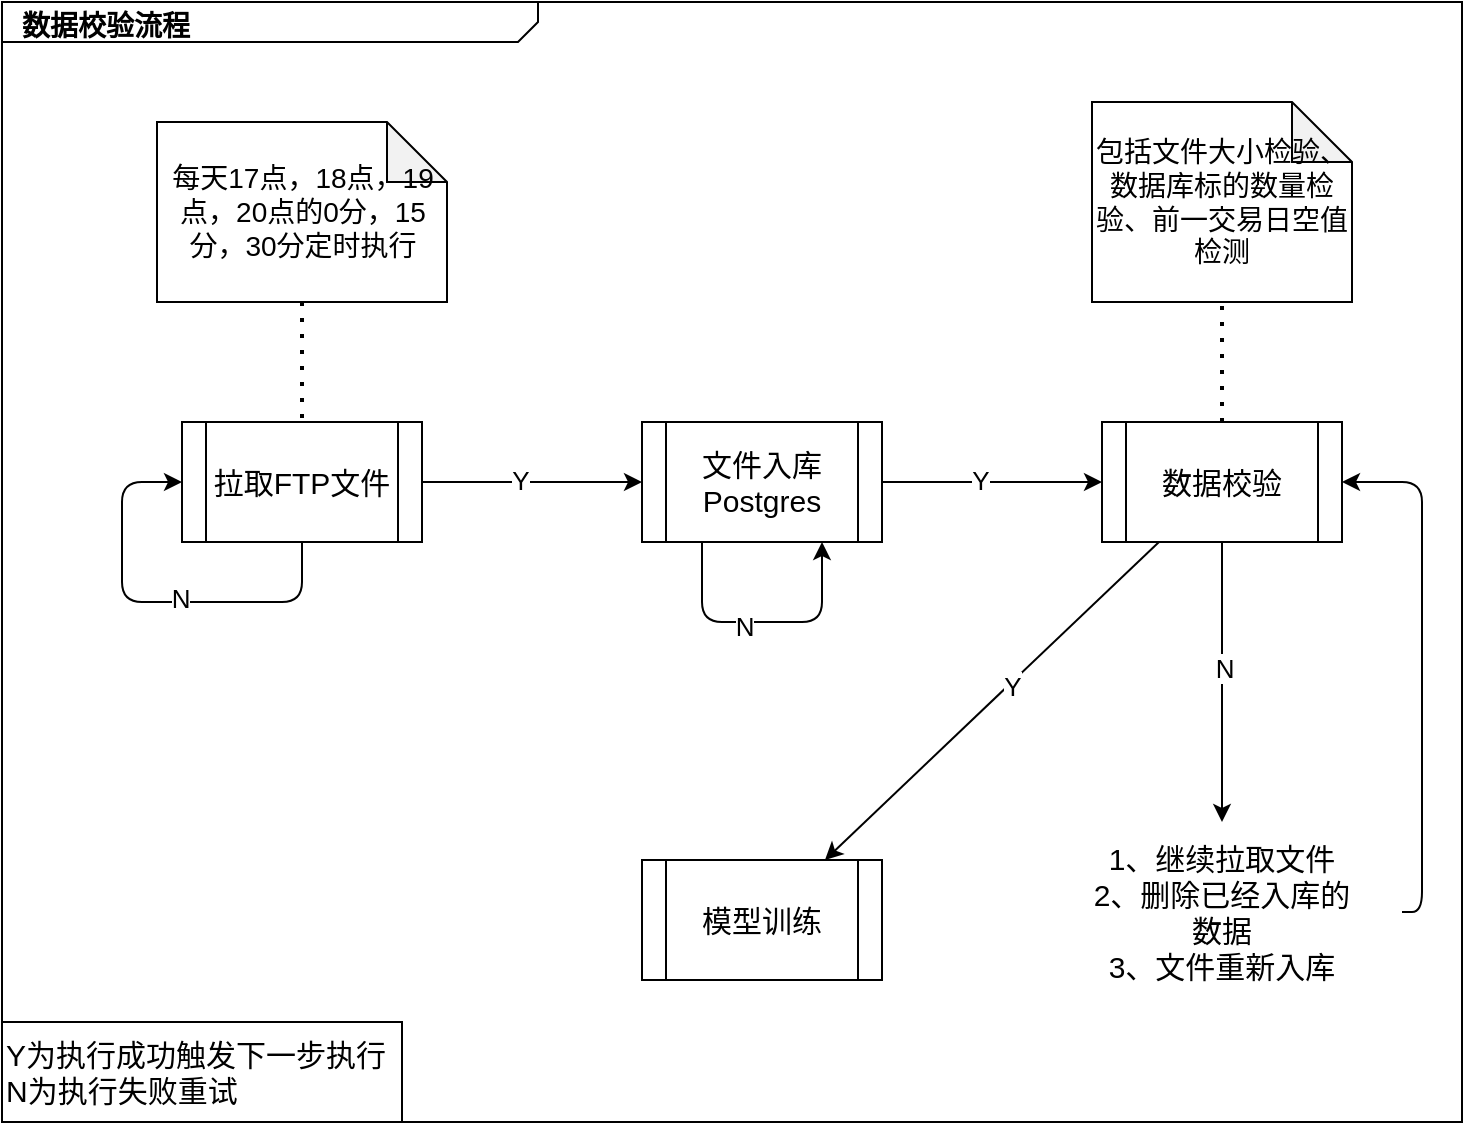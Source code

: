 <mxfile version="14.5.1" type="github">
  <diagram name="Page-1" id="929967ad-93f9-6ef4-fab6-5d389245f69c">
    <mxGraphModel dx="1442" dy="760" grid="1" gridSize="10" guides="1" tooltips="1" connect="1" arrows="1" fold="1" page="1" pageScale="1.5" pageWidth="1169" pageHeight="826" background="none" math="0" shadow="0">
      <root>
        <mxCell id="0" style=";html=1;" />
        <mxCell id="1" style=";html=1;" parent="0" />
        <mxCell id="1672d66443f91eb5-1" value="&lt;p style=&quot;margin: 4px 0px 0px 10px ; text-align: left ; font-size: 14px&quot;&gt;&lt;b&gt;&lt;font style=&quot;font-size: 14px&quot;&gt;数据校验流程&lt;/font&gt;&lt;/b&gt;&lt;/p&gt;&lt;p style=&quot;margin: 4px 0px 0px 10px ; text-align: left ; font-size: 14px&quot;&gt;&lt;b&gt;&lt;br&gt;&lt;/b&gt;&lt;/p&gt;" style="html=1;strokeWidth=1;shape=mxgraph.sysml.package;html=1;overflow=fill;whiteSpace=wrap;fillColor=none;gradientColor=none;fontSize=12;align=center;labelX=268.06;" parent="1" vertex="1">
          <mxGeometry x="320" y="160" width="730" height="560" as="geometry" />
        </mxCell>
        <mxCell id="1672d66443f91eb5-21" style="edgeStyle=none;rounded=0;html=1;dashed=1;endArrow=none;endFill=0;jettySize=auto;orthogonalLoop=1;" parent="1" target="1672d66443f91eb5-9" edge="1">
          <mxGeometry relative="1" as="geometry">
            <mxPoint x="1137.417" y="605" as="sourcePoint" />
          </mxGeometry>
        </mxCell>
        <mxCell id="1672d66443f91eb5-18" style="edgeStyle=orthogonalEdgeStyle;rounded=0;html=1;endArrow=circlePlus;endFill=0;jettySize=auto;orthogonalLoop=1;entryX=0.75;entryY=1;" parent="1" source="1672d66443f91eb5-9" edge="1">
          <mxGeometry relative="1" as="geometry">
            <Array as="points">
              <mxPoint x="1017" y="625" />
              <mxPoint x="757" y="625" />
            </Array>
            <mxPoint x="757" y="605" as="targetPoint" />
          </mxGeometry>
        </mxCell>
        <mxCell id="1672d66443f91eb5-22" style="edgeStyle=none;rounded=0;html=1;dashed=1;endArrow=none;endFill=0;jettySize=auto;orthogonalLoop=1;" parent="1" source="1672d66443f91eb5-9" edge="1">
          <mxGeometry relative="1" as="geometry">
            <mxPoint x="1017.0" y="425" as="targetPoint" />
          </mxGeometry>
        </mxCell>
        <mxCell id="YW8MqsATVoZjDShnHfKY-1" value="&lt;font style=&quot;font-size: 15px&quot;&gt;拉取FTP文件&lt;/font&gt;" style="shape=process;whiteSpace=wrap;html=1;backgroundOutline=1;" vertex="1" parent="1">
          <mxGeometry x="410" y="370" width="120" height="60" as="geometry" />
        </mxCell>
        <mxCell id="YW8MqsATVoZjDShnHfKY-3" value="" style="endArrow=classic;html=1;exitX=0.5;exitY=1;exitDx=0;exitDy=0;entryX=0;entryY=0.5;entryDx=0;entryDy=0;" edge="1" parent="1" source="YW8MqsATVoZjDShnHfKY-1" target="YW8MqsATVoZjDShnHfKY-1">
          <mxGeometry width="50" height="50" relative="1" as="geometry">
            <mxPoint x="770" y="650" as="sourcePoint" />
            <mxPoint x="820" y="600" as="targetPoint" />
            <Array as="points">
              <mxPoint x="470" y="460" />
              <mxPoint x="380" y="460" />
              <mxPoint x="380" y="400" />
            </Array>
          </mxGeometry>
        </mxCell>
        <mxCell id="YW8MqsATVoZjDShnHfKY-4" value="N" style="edgeLabel;html=1;align=center;verticalAlign=middle;resizable=0;points=[];fontSize=13;" vertex="1" connectable="0" parent="YW8MqsATVoZjDShnHfKY-3">
          <mxGeometry x="-0.129" y="-2" relative="1" as="geometry">
            <mxPoint as="offset" />
          </mxGeometry>
        </mxCell>
        <mxCell id="YW8MqsATVoZjDShnHfKY-5" value="" style="endArrow=classic;html=1;exitX=1;exitY=0.5;exitDx=0;exitDy=0;entryX=0;entryY=0.5;entryDx=0;entryDy=0;" edge="1" parent="1" source="YW8MqsATVoZjDShnHfKY-1" target="YW8MqsATVoZjDShnHfKY-6">
          <mxGeometry width="50" height="50" relative="1" as="geometry">
            <mxPoint x="770" y="650" as="sourcePoint" />
            <mxPoint x="820" y="600" as="targetPoint" />
          </mxGeometry>
        </mxCell>
        <mxCell id="YW8MqsATVoZjDShnHfKY-7" value="Y" style="edgeLabel;html=1;align=center;verticalAlign=middle;resizable=0;points=[];fontSize=13;" vertex="1" connectable="0" parent="YW8MqsATVoZjDShnHfKY-5">
          <mxGeometry x="-0.106" y="1" relative="1" as="geometry">
            <mxPoint as="offset" />
          </mxGeometry>
        </mxCell>
        <mxCell id="YW8MqsATVoZjDShnHfKY-6" value="&lt;font style=&quot;font-size: 15px&quot;&gt;文件入库Postgres&lt;/font&gt;" style="shape=process;whiteSpace=wrap;html=1;backgroundOutline=1;" vertex="1" parent="1">
          <mxGeometry x="640" y="370" width="120" height="60" as="geometry" />
        </mxCell>
        <mxCell id="YW8MqsATVoZjDShnHfKY-8" value="" style="endArrow=classic;html=1;exitX=0.25;exitY=1;exitDx=0;exitDy=0;entryX=0.75;entryY=1;entryDx=0;entryDy=0;" edge="1" parent="1" source="YW8MqsATVoZjDShnHfKY-6" target="YW8MqsATVoZjDShnHfKY-6">
          <mxGeometry width="50" height="50" relative="1" as="geometry">
            <mxPoint x="480" y="440" as="sourcePoint" />
            <mxPoint x="420" y="410" as="targetPoint" />
            <Array as="points">
              <mxPoint x="670" y="470" />
              <mxPoint x="730" y="470" />
            </Array>
          </mxGeometry>
        </mxCell>
        <mxCell id="YW8MqsATVoZjDShnHfKY-9" value="N" style="edgeLabel;html=1;align=center;verticalAlign=middle;resizable=0;points=[];fontSize=13;" vertex="1" connectable="0" parent="YW8MqsATVoZjDShnHfKY-8">
          <mxGeometry x="-0.129" y="-2" relative="1" as="geometry">
            <mxPoint as="offset" />
          </mxGeometry>
        </mxCell>
        <mxCell id="YW8MqsATVoZjDShnHfKY-10" value="&lt;font style=&quot;font-size: 15px&quot;&gt;数据校验&lt;/font&gt;" style="shape=process;whiteSpace=wrap;html=1;backgroundOutline=1;" vertex="1" parent="1">
          <mxGeometry x="870" y="370" width="120" height="60" as="geometry" />
        </mxCell>
        <mxCell id="YW8MqsATVoZjDShnHfKY-11" value="&lt;font style=&quot;font-size: 14px&quot;&gt;包括文件大小检验、数据库标的数量检验、前一交易日空值检测&lt;/font&gt;" style="shape=note;whiteSpace=wrap;html=1;backgroundOutline=1;darkOpacity=0.05;fontSize=13;" vertex="1" parent="1">
          <mxGeometry x="865" y="210" width="130" height="100" as="geometry" />
        </mxCell>
        <mxCell id="YW8MqsATVoZjDShnHfKY-12" value="" style="endArrow=none;dashed=1;html=1;dashPattern=1 3;strokeWidth=2;fontSize=13;" edge="1" parent="1" source="YW8MqsATVoZjDShnHfKY-10" target="YW8MqsATVoZjDShnHfKY-11">
          <mxGeometry width="50" height="50" relative="1" as="geometry">
            <mxPoint x="770" y="650" as="sourcePoint" />
            <mxPoint x="820" y="600" as="targetPoint" />
          </mxGeometry>
        </mxCell>
        <mxCell id="YW8MqsATVoZjDShnHfKY-13" value="" style="endArrow=classic;html=1;" edge="1" parent="1" source="YW8MqsATVoZjDShnHfKY-6" target="YW8MqsATVoZjDShnHfKY-10">
          <mxGeometry width="50" height="50" relative="1" as="geometry">
            <mxPoint x="767" y="399.41" as="sourcePoint" />
            <mxPoint x="870" y="399" as="targetPoint" />
          </mxGeometry>
        </mxCell>
        <mxCell id="YW8MqsATVoZjDShnHfKY-14" value="Y" style="edgeLabel;html=1;align=center;verticalAlign=middle;resizable=0;points=[];fontSize=13;" vertex="1" connectable="0" parent="YW8MqsATVoZjDShnHfKY-13">
          <mxGeometry x="-0.106" y="1" relative="1" as="geometry">
            <mxPoint as="offset" />
          </mxGeometry>
        </mxCell>
        <mxCell id="YW8MqsATVoZjDShnHfKY-15" value="&lt;font style=&quot;font-size: 15px&quot;&gt;模型训练&lt;/font&gt;" style="shape=process;whiteSpace=wrap;html=1;backgroundOutline=1;" vertex="1" parent="1">
          <mxGeometry x="640" y="589" width="120" height="60" as="geometry" />
        </mxCell>
        <mxCell id="YW8MqsATVoZjDShnHfKY-16" value="&lt;font style=&quot;font-size: 14px&quot;&gt;每天17点，18点，19点，20点的0分，15分，30分定时执行&lt;/font&gt;" style="shape=note;whiteSpace=wrap;html=1;backgroundOutline=1;darkOpacity=0.05;fontSize=13;" vertex="1" parent="1">
          <mxGeometry x="397.5" y="220" width="145" height="90" as="geometry" />
        </mxCell>
        <mxCell id="YW8MqsATVoZjDShnHfKY-17" value="" style="endArrow=none;dashed=1;html=1;dashPattern=1 3;strokeWidth=2;fontSize=13;" edge="1" parent="1" source="YW8MqsATVoZjDShnHfKY-16" target="YW8MqsATVoZjDShnHfKY-1">
          <mxGeometry width="50" height="50" relative="1" as="geometry">
            <mxPoint x="300" y="399.41" as="sourcePoint" />
            <mxPoint x="410" y="399.41" as="targetPoint" />
          </mxGeometry>
        </mxCell>
        <mxCell id="YW8MqsATVoZjDShnHfKY-18" value="&lt;font style=&quot;font-size: 15px&quot;&gt;1、继续拉取文件&lt;br&gt;2、删除已经入库的数据&lt;br&gt;3、文件重新入库&lt;/font&gt;" style="shape=process;whiteSpace=wrap;html=1;backgroundOutline=1;strokeColor=none;" vertex="1" parent="1">
          <mxGeometry x="840" y="570" width="180" height="90" as="geometry" />
        </mxCell>
        <mxCell id="YW8MqsATVoZjDShnHfKY-19" value="" style="endArrow=classic;html=1;" edge="1" parent="1" source="YW8MqsATVoZjDShnHfKY-10" target="YW8MqsATVoZjDShnHfKY-18">
          <mxGeometry width="50" height="50" relative="1" as="geometry">
            <mxPoint x="770" y="410" as="sourcePoint" />
            <mxPoint x="880" y="410" as="targetPoint" />
          </mxGeometry>
        </mxCell>
        <mxCell id="YW8MqsATVoZjDShnHfKY-20" value="N" style="edgeLabel;html=1;align=center;verticalAlign=middle;resizable=0;points=[];fontSize=13;" vertex="1" connectable="0" parent="YW8MqsATVoZjDShnHfKY-19">
          <mxGeometry x="-0.106" y="1" relative="1" as="geometry">
            <mxPoint as="offset" />
          </mxGeometry>
        </mxCell>
        <mxCell id="YW8MqsATVoZjDShnHfKY-21" value="" style="endArrow=classic;html=1;" edge="1" parent="1" source="YW8MqsATVoZjDShnHfKY-10" target="YW8MqsATVoZjDShnHfKY-15">
          <mxGeometry width="50" height="50" relative="1" as="geometry">
            <mxPoint x="940" y="440" as="sourcePoint" />
            <mxPoint x="940" y="580" as="targetPoint" />
          </mxGeometry>
        </mxCell>
        <mxCell id="YW8MqsATVoZjDShnHfKY-22" value="Y" style="edgeLabel;html=1;align=center;verticalAlign=middle;resizable=0;points=[];fontSize=13;" vertex="1" connectable="0" parent="YW8MqsATVoZjDShnHfKY-21">
          <mxGeometry x="-0.106" y="1" relative="1" as="geometry">
            <mxPoint as="offset" />
          </mxGeometry>
        </mxCell>
        <mxCell id="YW8MqsATVoZjDShnHfKY-24" value="" style="endArrow=classic;html=1;entryX=1;entryY=0.5;entryDx=0;entryDy=0;exitX=1;exitY=0.5;exitDx=0;exitDy=0;" edge="1" parent="1" source="YW8MqsATVoZjDShnHfKY-18" target="YW8MqsATVoZjDShnHfKY-10">
          <mxGeometry width="50" height="50" relative="1" as="geometry">
            <mxPoint x="940" y="580" as="sourcePoint" />
            <mxPoint x="940" y="440" as="targetPoint" />
            <Array as="points">
              <mxPoint x="1030" y="615" />
              <mxPoint x="1030" y="400" />
            </Array>
          </mxGeometry>
        </mxCell>
        <mxCell id="YW8MqsATVoZjDShnHfKY-27" value="&lt;span style=&quot;font-size: 15px&quot;&gt;Y为执行成功触发下一步执行&lt;br&gt;N为执行失败重试&lt;br&gt;&lt;/span&gt;" style="text;html=1;fillColor=none;align=left;verticalAlign=middle;whiteSpace=wrap;rounded=0;fontSize=13;strokeColor=#000000;" vertex="1" parent="1">
          <mxGeometry x="320" y="670" width="200" height="50" as="geometry" />
        </mxCell>
      </root>
    </mxGraphModel>
  </diagram>
</mxfile>
